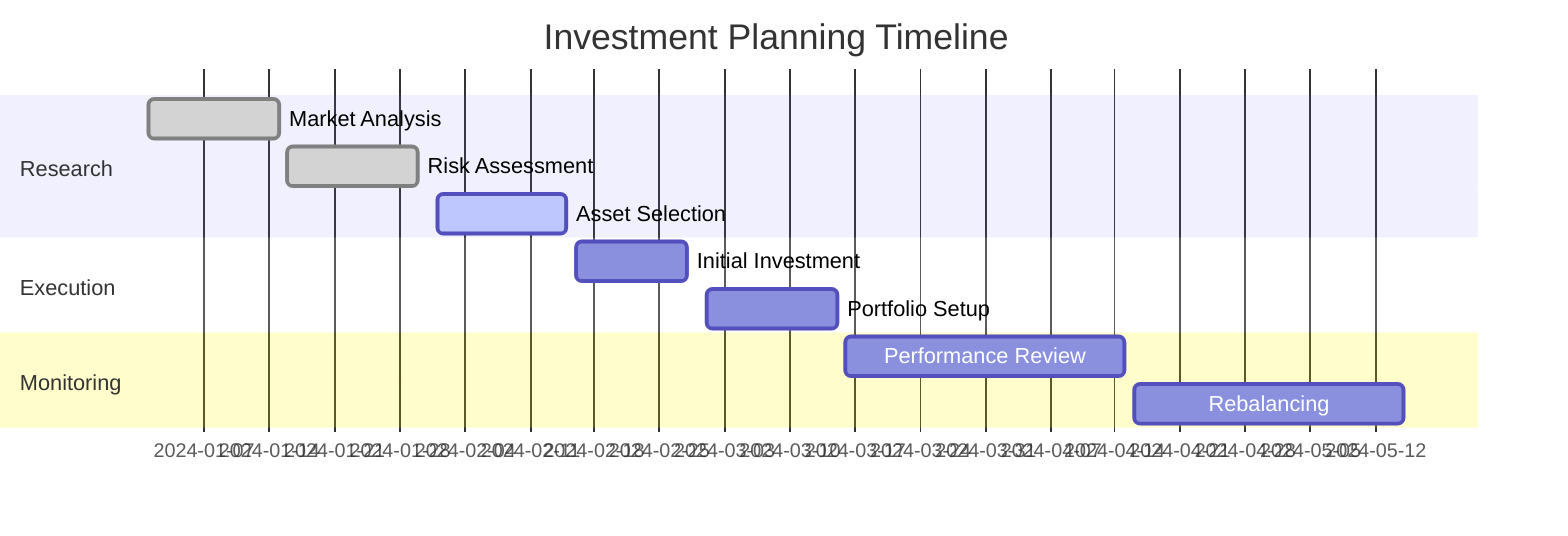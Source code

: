 gantt
    title Investment Planning Timeline
    dateFormat  YYYY-MM-DD
    section Research
    Market Analysis    :done, market, 2024-01-01, 2024-01-15
    Risk Assessment    :done, risk, 2024-01-16, 2024-01-30
    Asset Selection    :active, assets, 2024-02-01, 2024-02-15
    section Execution
    Initial Investment :investment, 2024-02-16, 2024-02-28
    Portfolio Setup    :portfolio, 2024-03-01, 2024-03-15
    section Monitoring
    Performance Review :review, 2024-03-16, 2024-04-15
    Rebalancing       :rebalance, 2024-04-16, 2024-05-15